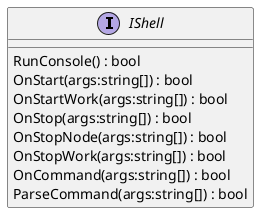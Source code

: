@startuml
interface IShell {
    RunConsole() : bool
    OnStart(args:string[]) : bool
    OnStartWork(args:string[]) : bool
    OnStop(args:string[]) : bool
    OnStopNode(args:string[]) : bool
    OnStopWork(args:string[]) : bool
    OnCommand(args:string[]) : bool
    ParseCommand(args:string[]) : bool
}
@enduml
